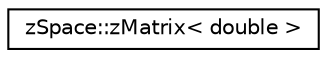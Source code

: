 digraph "Graphical Class Hierarchy"
{
 // LATEX_PDF_SIZE
  edge [fontname="Helvetica",fontsize="10",labelfontname="Helvetica",labelfontsize="10"];
  node [fontname="Helvetica",fontsize="10",shape=record];
  rankdir="LR";
  Node0 [label="zSpace::zMatrix\< double \>",height=0.2,width=0.4,color="black", fillcolor="white", style="filled",URL="$classz_space_1_1z_matrix.html",tooltip=" "];
}
